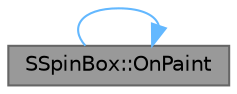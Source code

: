 digraph "SSpinBox::OnPaint"
{
 // INTERACTIVE_SVG=YES
 // LATEX_PDF_SIZE
  bgcolor="transparent";
  edge [fontname=Helvetica,fontsize=10,labelfontname=Helvetica,labelfontsize=10];
  node [fontname=Helvetica,fontsize=10,shape=box,height=0.2,width=0.4];
  rankdir="RL";
  Node1 [id="Node000001",label="SSpinBox::OnPaint",height=0.2,width=0.4,color="gray40", fillcolor="grey60", style="filled", fontcolor="black",tooltip="The widget should respond by populating the OutDrawElements array with FDrawElements that represent i..."];
  Node1 -> Node1 [id="edge1_Node000001_Node000001",dir="back",color="steelblue1",style="solid",tooltip=" "];
}
